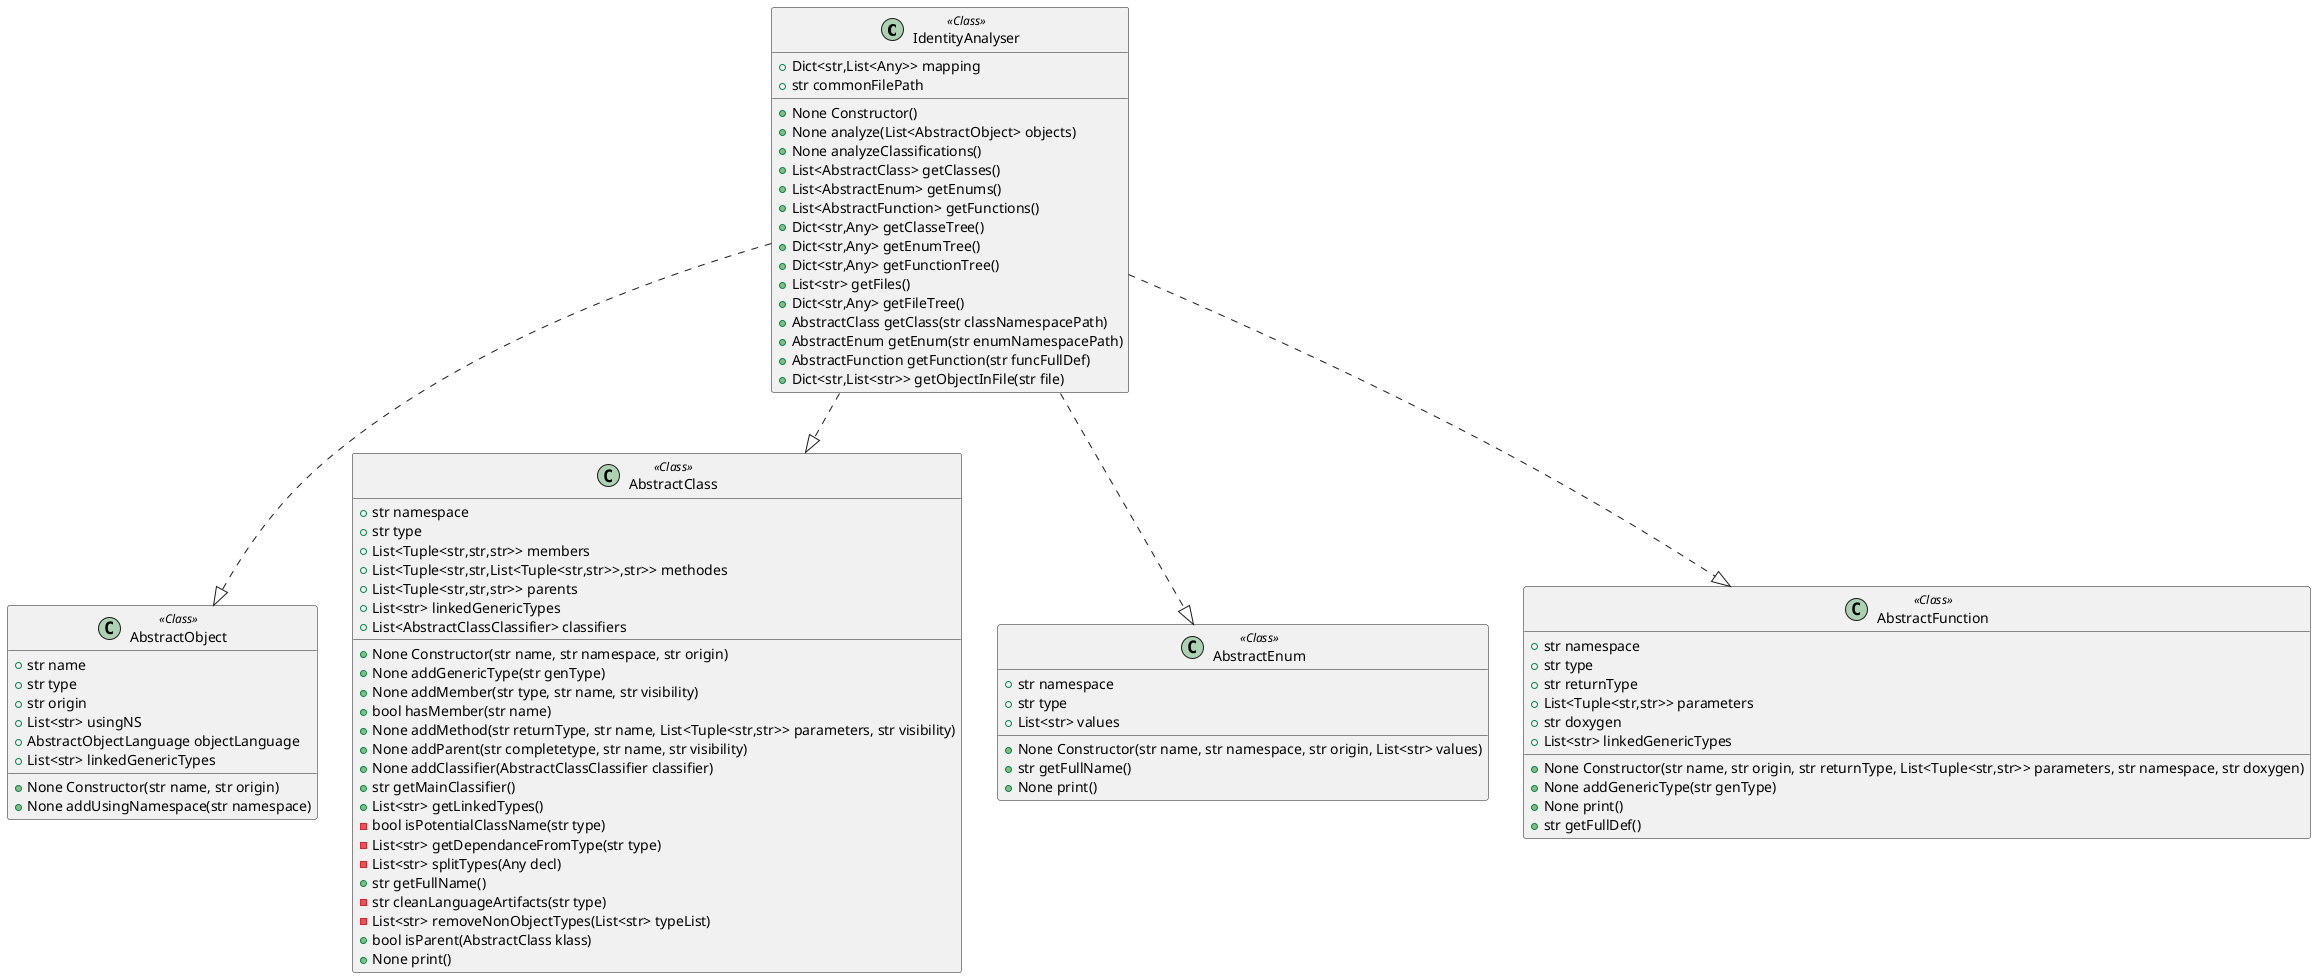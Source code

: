 @startuml
class IdentityAnalyser <<Class>>
{
+ Dict<str,List<Any>> mapping
+ str commonFilePath
+None Constructor()
+None analyze(List<AbstractObject> objects)
+None analyzeClassifications()
+List<AbstractClass> getClasses()
+List<AbstractEnum> getEnums()
+List<AbstractFunction> getFunctions()
+Dict<str,Any> getClasseTree()
+Dict<str,Any> getEnumTree()
+Dict<str,Any> getFunctionTree()
+List<str> getFiles()
+Dict<str,Any> getFileTree()
+AbstractClass getClass(str classNamespacePath)
+AbstractEnum getEnum(str enumNamespacePath)
+AbstractFunction getFunction(str funcFullDef)
+Dict<str,List<str>> getObjectInFile(str file)
}
class AbstractObject <<Class>>
{
+ str name
+ str type
+ str origin
+ List<str> usingNS
+ AbstractObjectLanguage objectLanguage
+ List<str> linkedGenericTypes
+None Constructor(str name, str origin)
+None addUsingNamespace(str namespace)
}
class AbstractClass <<Class>>
{
+ str namespace
+ str type
+ List<Tuple<str,str,str>> members
+ List<Tuple<str,str,List<Tuple<str,str>>,str>> methodes
+ List<Tuple<str,str,str>> parents
+ List<str> linkedGenericTypes
+ List<AbstractClassClassifier> classifiers
+None Constructor(str name, str namespace, str origin)
+None addGenericType(str genType)
+None addMember(str type, str name, str visibility)
+bool hasMember(str name)
+None addMethod(str returnType, str name, List<Tuple<str,str>> parameters, str visibility)
+None addParent(str completetype, str name, str visibility)
+None addClassifier(AbstractClassClassifier classifier)
+str getMainClassifier()
+List<str> getLinkedTypes()
-bool isPotentialClassName(str type)
-List<str> getDependanceFromType(str type)
-List<str> splitTypes(Any decl)
+str getFullName()
-str cleanLanguageArtifacts(str type)
-List<str> removeNonObjectTypes(List<str> typeList)
+bool isParent(AbstractClass klass)
+None print()
}
class AbstractEnum <<Class>>
{
+ str namespace
+ str type
+ List<str> values
+None Constructor(str name, str namespace, str origin, List<str> values)
+str getFullName()
+None print()
}
class AbstractFunction <<Class>>
{
+ str namespace
+ str type
+ str returnType
+ List<Tuple<str,str>> parameters
+ str doxygen
+ List<str> linkedGenericTypes
+None Constructor(str name, str origin, str returnType, List<Tuple<str,str>> parameters, str namespace, str doxygen)
+None addGenericType(str genType)
+None print()
+str getFullDef()
}
IdentityAnalyser ..|> AbstractObject
IdentityAnalyser ..|> AbstractClass
IdentityAnalyser ..|> AbstractEnum
IdentityAnalyser ..|> AbstractFunction
@enduml
